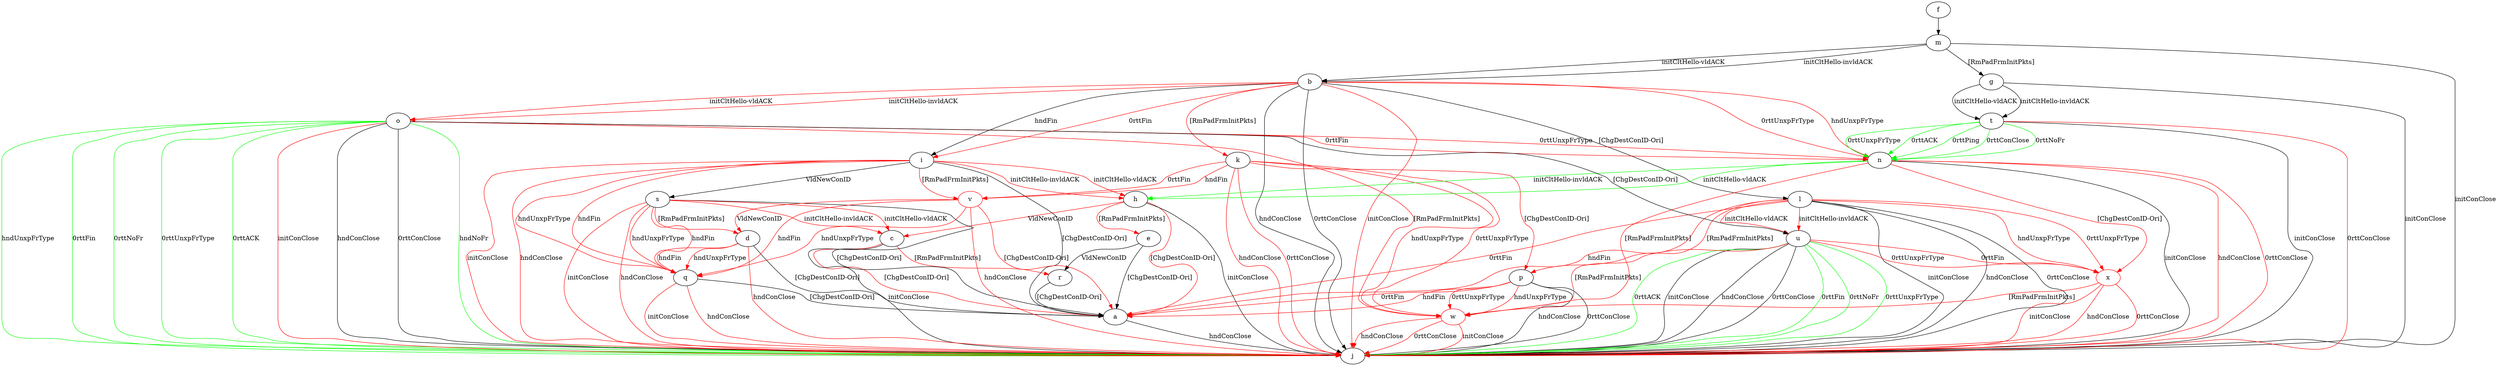 digraph "" {
	a -> j	[key=0,
		label="hndConClose "];
	b -> i	[key=0,
		label="hndFin "];
	b -> i	[key=1,
		color=red,
		label="0rttFin "];
	b -> j	[key=0,
		label="hndConClose "];
	b -> j	[key=1,
		label="0rttConClose "];
	b -> j	[key=2,
		color=red,
		label="initConClose "];
	b -> k	[key=0,
		color=red,
		label="[RmPadFrmInitPkts] "];
	b -> l	[key=0,
		label="[ChgDestConID-Ori] "];
	b -> n	[key=0,
		color=red,
		label="hndUnxpFrType "];
	b -> n	[key=1,
		color=red,
		label="0rttUnxpFrType "];
	b -> o	[key=0,
		color=red,
		label="initCltHello-vldACK "];
	b -> o	[key=1,
		color=red,
		label="initCltHello-invldACK "];
	c -> a	[key=0,
		color=red,
		label="[ChgDestConID-Ori] "];
	c -> j	[key=0,
		label="initConClose "];
	c -> r	[key=0,
		color=red,
		label="[RmPadFrmInitPkts] "];
	d -> a	[key=0,
		label="[ChgDestConID-Ori] "];
	d -> j	[key=0,
		color=red,
		label="hndConClose "];
	d -> q	[key=0,
		color=red,
		label="hndFin "];
	d -> q	[key=1,
		color=red,
		label="hndUnxpFrType "];
	e -> a	[key=0,
		label="[ChgDestConID-Ori] "];
	e -> r	[key=0,
		label="VldNewConID "];
	f -> m	[key=0];
	g -> j	[key=0,
		label="initConClose "];
	g -> t	[key=0,
		label="initCltHello-vldACK "];
	g -> t	[key=1,
		label="initCltHello-invldACK "];
	h -> a	[key=0,
		color=red,
		label="[ChgDestConID-Ori] "];
	h -> c	[key=0,
		color=red,
		label="VldNewConID "];
	h -> e	[key=0,
		color=red,
		label="[RmPadFrmInitPkts] "];
	h -> j	[key=0,
		label="initConClose "];
	i -> a	[key=0,
		label="[ChgDestConID-Ori] "];
	i -> h	[key=0,
		color=red,
		label="initCltHello-vldACK "];
	i -> h	[key=1,
		color=red,
		label="initCltHello-invldACK "];
	i -> j	[key=0,
		color=red,
		label="initConClose "];
	i -> j	[key=1,
		color=red,
		label="hndConClose "];
	i -> q	[key=0,
		color=red,
		label="hndFin "];
	i -> q	[key=1,
		color=red,
		label="hndUnxpFrType "];
	i -> s	[key=0,
		label="VldNewConID "];
	v	[color=red];
	i -> v	[key=0,
		color=red,
		label="[RmPadFrmInitPkts] "];
	k -> j	[key=0,
		color=red,
		label="hndConClose "];
	k -> j	[key=1,
		color=red,
		label="0rttConClose "];
	k -> p	[key=0,
		color=red,
		label="[ChgDestConID-Ori] "];
	k -> v	[key=0,
		color=red,
		label="hndFin "];
	k -> v	[key=1,
		color=red,
		label="0rttFin "];
	w	[color=red];
	k -> w	[key=0,
		color=red,
		label="hndUnxpFrType "];
	k -> w	[key=1,
		color=red,
		label="0rttUnxpFrType "];
	l -> a	[key=0,
		color=red,
		label="hndFin "];
	l -> a	[key=1,
		color=red,
		label="0rttFin "];
	l -> j	[key=0,
		label="initConClose "];
	l -> j	[key=1,
		label="hndConClose "];
	l -> j	[key=2,
		label="0rttConClose "];
	l -> p	[key=0,
		color=red,
		label="[RmPadFrmInitPkts] "];
	l -> u	[key=0,
		color=red,
		label="initCltHello-vldACK "];
	l -> u	[key=1,
		color=red,
		label="initCltHello-invldACK "];
	x	[color=red];
	l -> x	[key=0,
		color=red,
		label="hndUnxpFrType "];
	l -> x	[key=1,
		color=red,
		label="0rttUnxpFrType "];
	m -> b	[key=0,
		label="initCltHello-vldACK "];
	m -> b	[key=1,
		label="initCltHello-invldACK "];
	m -> g	[key=0,
		label="[RmPadFrmInitPkts] "];
	m -> j	[key=0,
		label="initConClose "];
	n -> h	[key=0,
		color=green,
		label="initCltHello-vldACK "];
	n -> h	[key=1,
		color=green,
		label="initCltHello-invldACK "];
	n -> j	[key=0,
		label="initConClose "];
	n -> j	[key=1,
		color=red,
		label="hndConClose "];
	n -> j	[key=2,
		color=red,
		label="0rttConClose "];
	n -> w	[key=0,
		color=red,
		label="[RmPadFrmInitPkts] "];
	n -> x	[key=0,
		color=red,
		label="[ChgDestConID-Ori] "];
	o -> j	[key=0,
		label="hndConClose "];
	o -> j	[key=1,
		label="0rttConClose "];
	o -> j	[key=2,
		color=green,
		label="hndNoFr "];
	o -> j	[key=3,
		color=green,
		label="hndUnxpFrType "];
	o -> j	[key=4,
		color=green,
		label="0rttFin "];
	o -> j	[key=5,
		color=green,
		label="0rttNoFr "];
	o -> j	[key=6,
		color=green,
		label="0rttUnxpFrType "];
	o -> j	[key=7,
		color=green,
		label="0rttACK "];
	o -> j	[key=8,
		color=red,
		label="initConClose "];
	o -> n	[key=0,
		color=red,
		label="0rttFin "];
	o -> n	[key=1,
		color=red,
		label="0rttUnxpFrType "];
	o -> u	[key=0,
		label="[ChgDestConID-Ori] "];
	o -> w	[key=0,
		color=red,
		label="[RmPadFrmInitPkts] "];
	p -> a	[key=0,
		color=red,
		label="hndFin "];
	p -> a	[key=1,
		color=red,
		label="0rttFin "];
	p -> j	[key=0,
		label="hndConClose "];
	p -> j	[key=1,
		label="0rttConClose "];
	p -> w	[key=0,
		color=red,
		label="hndUnxpFrType "];
	p -> w	[key=1,
		color=red,
		label="0rttUnxpFrType "];
	q -> a	[key=0,
		label="[ChgDestConID-Ori] "];
	q -> j	[key=0,
		color=red,
		label="initConClose "];
	q -> j	[key=1,
		color=red,
		label="hndConClose "];
	r -> a	[key=0,
		label="[ChgDestConID-Ori] "];
	s -> a	[key=0,
		label="[ChgDestConID-Ori] "];
	s -> c	[key=0,
		color=red,
		label="initCltHello-vldACK "];
	s -> c	[key=1,
		color=red,
		label="initCltHello-invldACK "];
	s -> d	[key=0,
		color=red,
		label="[RmPadFrmInitPkts] "];
	s -> j	[key=0,
		color=red,
		label="initConClose "];
	s -> j	[key=1,
		color=red,
		label="hndConClose "];
	s -> q	[key=0,
		color=red,
		label="hndFin "];
	s -> q	[key=1,
		color=red,
		label="hndUnxpFrType "];
	t -> j	[key=0,
		label="initConClose "];
	t -> j	[key=1,
		color=red,
		label="0rttConClose "];
	t -> n	[key=0,
		color=green,
		label="0rttPing "];
	t -> n	[key=1,
		color=green,
		label="0rttConClose "];
	t -> n	[key=2,
		color=green,
		label="0rttNoFr "];
	t -> n	[key=3,
		color=green,
		label="0rttUnxpFrType "];
	t -> n	[key=4,
		color=green,
		label="0rttACK "];
	u -> j	[key=0,
		label="initConClose "];
	u -> j	[key=1,
		label="hndConClose "];
	u -> j	[key=2,
		label="0rttConClose "];
	u -> j	[key=3,
		color=green,
		label="0rttFin "];
	u -> j	[key=4,
		color=green,
		label="0rttNoFr "];
	u -> j	[key=5,
		color=green,
		label="0rttUnxpFrType "];
	u -> j	[key=6,
		color=green,
		label="0rttACK "];
	u -> w	[key=0,
		color=red,
		label="[RmPadFrmInitPkts] "];
	u -> x	[key=0,
		color=red,
		label="0rttFin "];
	u -> x	[key=1,
		color=red,
		label="0rttUnxpFrType "];
	v -> a	[key=0,
		color=red,
		label="[ChgDestConID-Ori] "];
	v -> d	[key=0,
		color=red,
		label="VldNewConID "];
	v -> j	[key=0,
		color=red,
		label="hndConClose "];
	v -> q	[key=0,
		color=red,
		label="hndFin "];
	v -> q	[key=1,
		color=red,
		label="hndUnxpFrType "];
	w -> j	[key=0,
		color=red,
		label="initConClose "];
	w -> j	[key=1,
		color=red,
		label="hndConClose "];
	w -> j	[key=2,
		color=red,
		label="0rttConClose "];
	x -> j	[key=0,
		color=red,
		label="initConClose "];
	x -> j	[key=1,
		color=red,
		label="hndConClose "];
	x -> j	[key=2,
		color=red,
		label="0rttConClose "];
	x -> w	[key=0,
		color=red,
		label="[RmPadFrmInitPkts] "];
}
